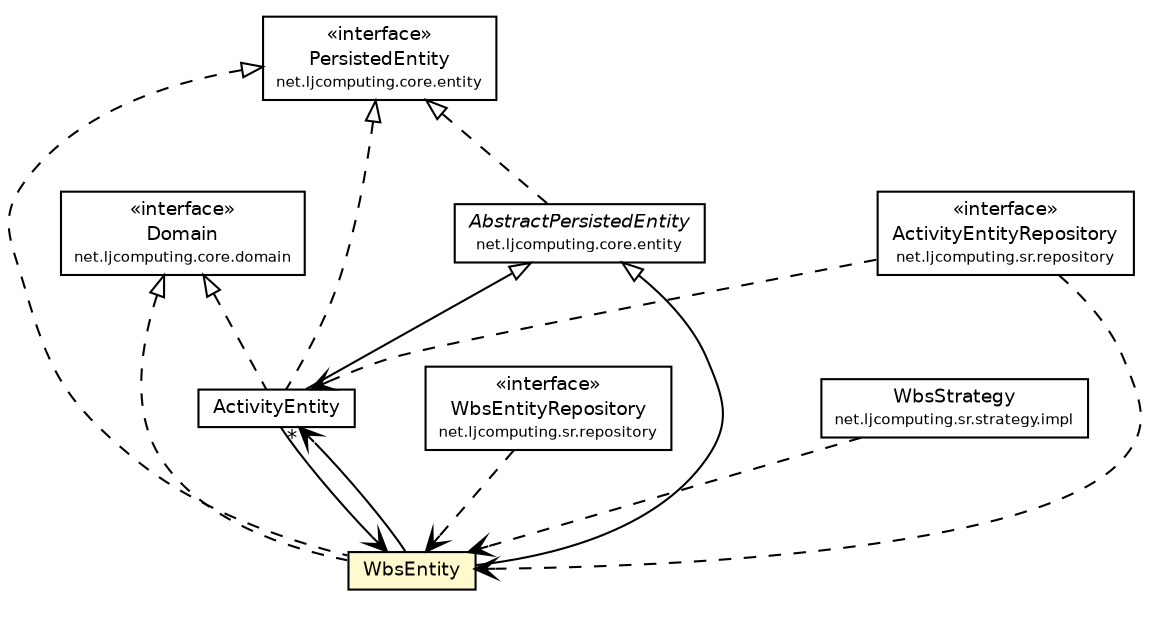#!/usr/local/bin/dot
#
# Class diagram 
# Generated by UMLGraph version R5_6-24-gf6e263 (http://www.umlgraph.org/)
#

digraph G {
	edge [fontname="Helvetica",fontsize=10,labelfontname="Helvetica",labelfontsize=10];
	node [fontname="Helvetica",fontsize=10,shape=plaintext];
	nodesep=0.25;
	ranksep=0.5;
	// net.ljcomputing.core.entity.AbstractPersistedEntity
	c2886 [label=<<table title="net.ljcomputing.core.entity.AbstractPersistedEntity" border="0" cellborder="1" cellspacing="0" cellpadding="2" port="p" href="../../core/entity/AbstractPersistedEntity.html">
		<tr><td><table border="0" cellspacing="0" cellpadding="1">
<tr><td align="center" balign="center"><font face="Helvetica-Oblique"> AbstractPersistedEntity </font></td></tr>
<tr><td align="center" balign="center"><font point-size="7.0"> net.ljcomputing.core.entity </font></td></tr>
		</table></td></tr>
		</table>>, URL="../../core/entity/AbstractPersistedEntity.html", fontname="Helvetica", fontcolor="black", fontsize=9.0];
	// net.ljcomputing.core.entity.PersistedEntity
	c2889 [label=<<table title="net.ljcomputing.core.entity.PersistedEntity" border="0" cellborder="1" cellspacing="0" cellpadding="2" port="p" href="../../core/entity/PersistedEntity.html">
		<tr><td><table border="0" cellspacing="0" cellpadding="1">
<tr><td align="center" balign="center"> &#171;interface&#187; </td></tr>
<tr><td align="center" balign="center"> PersistedEntity </td></tr>
<tr><td align="center" balign="center"><font point-size="7.0"> net.ljcomputing.core.entity </font></td></tr>
		</table></td></tr>
		</table>>, URL="../../core/entity/PersistedEntity.html", fontname="Helvetica", fontcolor="black", fontsize=9.0];
	// net.ljcomputing.core.domain.Domain
	c2897 [label=<<table title="net.ljcomputing.core.domain.Domain" border="0" cellborder="1" cellspacing="0" cellpadding="2" port="p" href="../../core/domain/Domain.html">
		<tr><td><table border="0" cellspacing="0" cellpadding="1">
<tr><td align="center" balign="center"> &#171;interface&#187; </td></tr>
<tr><td align="center" balign="center"> Domain </td></tr>
<tr><td align="center" balign="center"><font point-size="7.0"> net.ljcomputing.core.domain </font></td></tr>
		</table></td></tr>
		</table>>, URL="../../core/domain/Domain.html", fontname="Helvetica", fontcolor="black", fontsize=9.0];
	// net.ljcomputing.sr.repository.WbsEntityRepository
	c2902 [label=<<table title="net.ljcomputing.sr.repository.WbsEntityRepository" border="0" cellborder="1" cellspacing="0" cellpadding="2" port="p" href="../repository/WbsEntityRepository.html">
		<tr><td><table border="0" cellspacing="0" cellpadding="1">
<tr><td align="center" balign="center"> &#171;interface&#187; </td></tr>
<tr><td align="center" balign="center"> WbsEntityRepository </td></tr>
<tr><td align="center" balign="center"><font point-size="7.0"> net.ljcomputing.sr.repository </font></td></tr>
		</table></td></tr>
		</table>>, URL="../repository/WbsEntityRepository.html", fontname="Helvetica", fontcolor="black", fontsize=9.0];
	// net.ljcomputing.sr.repository.ActivityEntityRepository
	c2904 [label=<<table title="net.ljcomputing.sr.repository.ActivityEntityRepository" border="0" cellborder="1" cellspacing="0" cellpadding="2" port="p" href="../repository/ActivityEntityRepository.html">
		<tr><td><table border="0" cellspacing="0" cellpadding="1">
<tr><td align="center" balign="center"> &#171;interface&#187; </td></tr>
<tr><td align="center" balign="center"> ActivityEntityRepository </td></tr>
<tr><td align="center" balign="center"><font point-size="7.0"> net.ljcomputing.sr.repository </font></td></tr>
		</table></td></tr>
		</table>>, URL="../repository/ActivityEntityRepository.html", fontname="Helvetica", fontcolor="black", fontsize=9.0];
	// net.ljcomputing.sr.strategy.impl.WbsStrategy
	c2907 [label=<<table title="net.ljcomputing.sr.strategy.impl.WbsStrategy" border="0" cellborder="1" cellspacing="0" cellpadding="2" port="p" href="../strategy/impl/WbsStrategy.html">
		<tr><td><table border="0" cellspacing="0" cellpadding="1">
<tr><td align="center" balign="center"> WbsStrategy </td></tr>
<tr><td align="center" balign="center"><font point-size="7.0"> net.ljcomputing.sr.strategy.impl </font></td></tr>
		</table></td></tr>
		</table>>, URL="../strategy/impl/WbsStrategy.html", fontname="Helvetica", fontcolor="black", fontsize=9.0];
	// net.ljcomputing.sr.entity.ActivityEntity
	c2909 [label=<<table title="net.ljcomputing.sr.entity.ActivityEntity" border="0" cellborder="1" cellspacing="0" cellpadding="2" port="p" href="./ActivityEntity.html">
		<tr><td><table border="0" cellspacing="0" cellpadding="1">
<tr><td align="center" balign="center"> ActivityEntity </td></tr>
		</table></td></tr>
		</table>>, URL="./ActivityEntity.html", fontname="Helvetica", fontcolor="black", fontsize=9.0];
	// net.ljcomputing.sr.entity.WbsEntity
	c2910 [label=<<table title="net.ljcomputing.sr.entity.WbsEntity" border="0" cellborder="1" cellspacing="0" cellpadding="2" port="p" bgcolor="lemonChiffon" href="./WbsEntity.html">
		<tr><td><table border="0" cellspacing="0" cellpadding="1">
<tr><td align="center" balign="center"> WbsEntity </td></tr>
		</table></td></tr>
		</table>>, URL="./WbsEntity.html", fontname="Helvetica", fontcolor="black", fontsize=9.0];
	//net.ljcomputing.core.entity.AbstractPersistedEntity implements net.ljcomputing.core.entity.PersistedEntity
	c2889:p -> c2886:p [dir=back,arrowtail=empty,style=dashed];
	//net.ljcomputing.sr.entity.ActivityEntity extends net.ljcomputing.core.entity.AbstractPersistedEntity
	c2886:p -> c2909:p [dir=back,arrowtail=empty];
	//net.ljcomputing.sr.entity.ActivityEntity implements net.ljcomputing.core.entity.PersistedEntity
	c2889:p -> c2909:p [dir=back,arrowtail=empty,style=dashed];
	//net.ljcomputing.sr.entity.ActivityEntity implements net.ljcomputing.core.domain.Domain
	c2897:p -> c2909:p [dir=back,arrowtail=empty,style=dashed];
	//net.ljcomputing.sr.entity.WbsEntity extends net.ljcomputing.core.entity.AbstractPersistedEntity
	c2886:p -> c2910:p [dir=back,arrowtail=empty];
	//net.ljcomputing.sr.entity.WbsEntity implements net.ljcomputing.core.entity.PersistedEntity
	c2889:p -> c2910:p [dir=back,arrowtail=empty,style=dashed];
	//net.ljcomputing.sr.entity.WbsEntity implements net.ljcomputing.core.domain.Domain
	c2897:p -> c2910:p [dir=back,arrowtail=empty,style=dashed];
	// net.ljcomputing.sr.entity.ActivityEntity NAVASSOC net.ljcomputing.sr.entity.WbsEntity
	c2909:p -> c2910:p [taillabel="", label="", headlabel="", fontname="Helvetica", fontcolor="black", fontsize=10.0, color="black", arrowhead=open];
	// net.ljcomputing.sr.entity.WbsEntity NAVASSOC net.ljcomputing.sr.entity.ActivityEntity
	c2910:p -> c2909:p [taillabel="", label="", headlabel="*", fontname="Helvetica", fontcolor="black", fontsize=10.0, color="black", arrowhead=open];
	// net.ljcomputing.sr.repository.WbsEntityRepository DEPEND net.ljcomputing.sr.entity.WbsEntity
	c2902:p -> c2910:p [taillabel="", label="", headlabel="", fontname="Helvetica", fontcolor="black", fontsize=10.0, color="black", arrowhead=open, style=dashed];
	// net.ljcomputing.sr.repository.ActivityEntityRepository DEPEND net.ljcomputing.sr.entity.WbsEntity
	c2904:p -> c2910:p [taillabel="", label="", headlabel="", fontname="Helvetica", fontcolor="black", fontsize=10.0, color="black", arrowhead=open, style=dashed];
	// net.ljcomputing.sr.repository.ActivityEntityRepository DEPEND net.ljcomputing.sr.entity.ActivityEntity
	c2904:p -> c2909:p [taillabel="", label="", headlabel="", fontname="Helvetica", fontcolor="black", fontsize=10.0, color="black", arrowhead=open, style=dashed];
	// net.ljcomputing.sr.strategy.impl.WbsStrategy DEPEND net.ljcomputing.sr.entity.WbsEntity
	c2907:p -> c2910:p [taillabel="", label="", headlabel="", fontname="Helvetica", fontcolor="black", fontsize=10.0, color="black", arrowhead=open, style=dashed];
}

